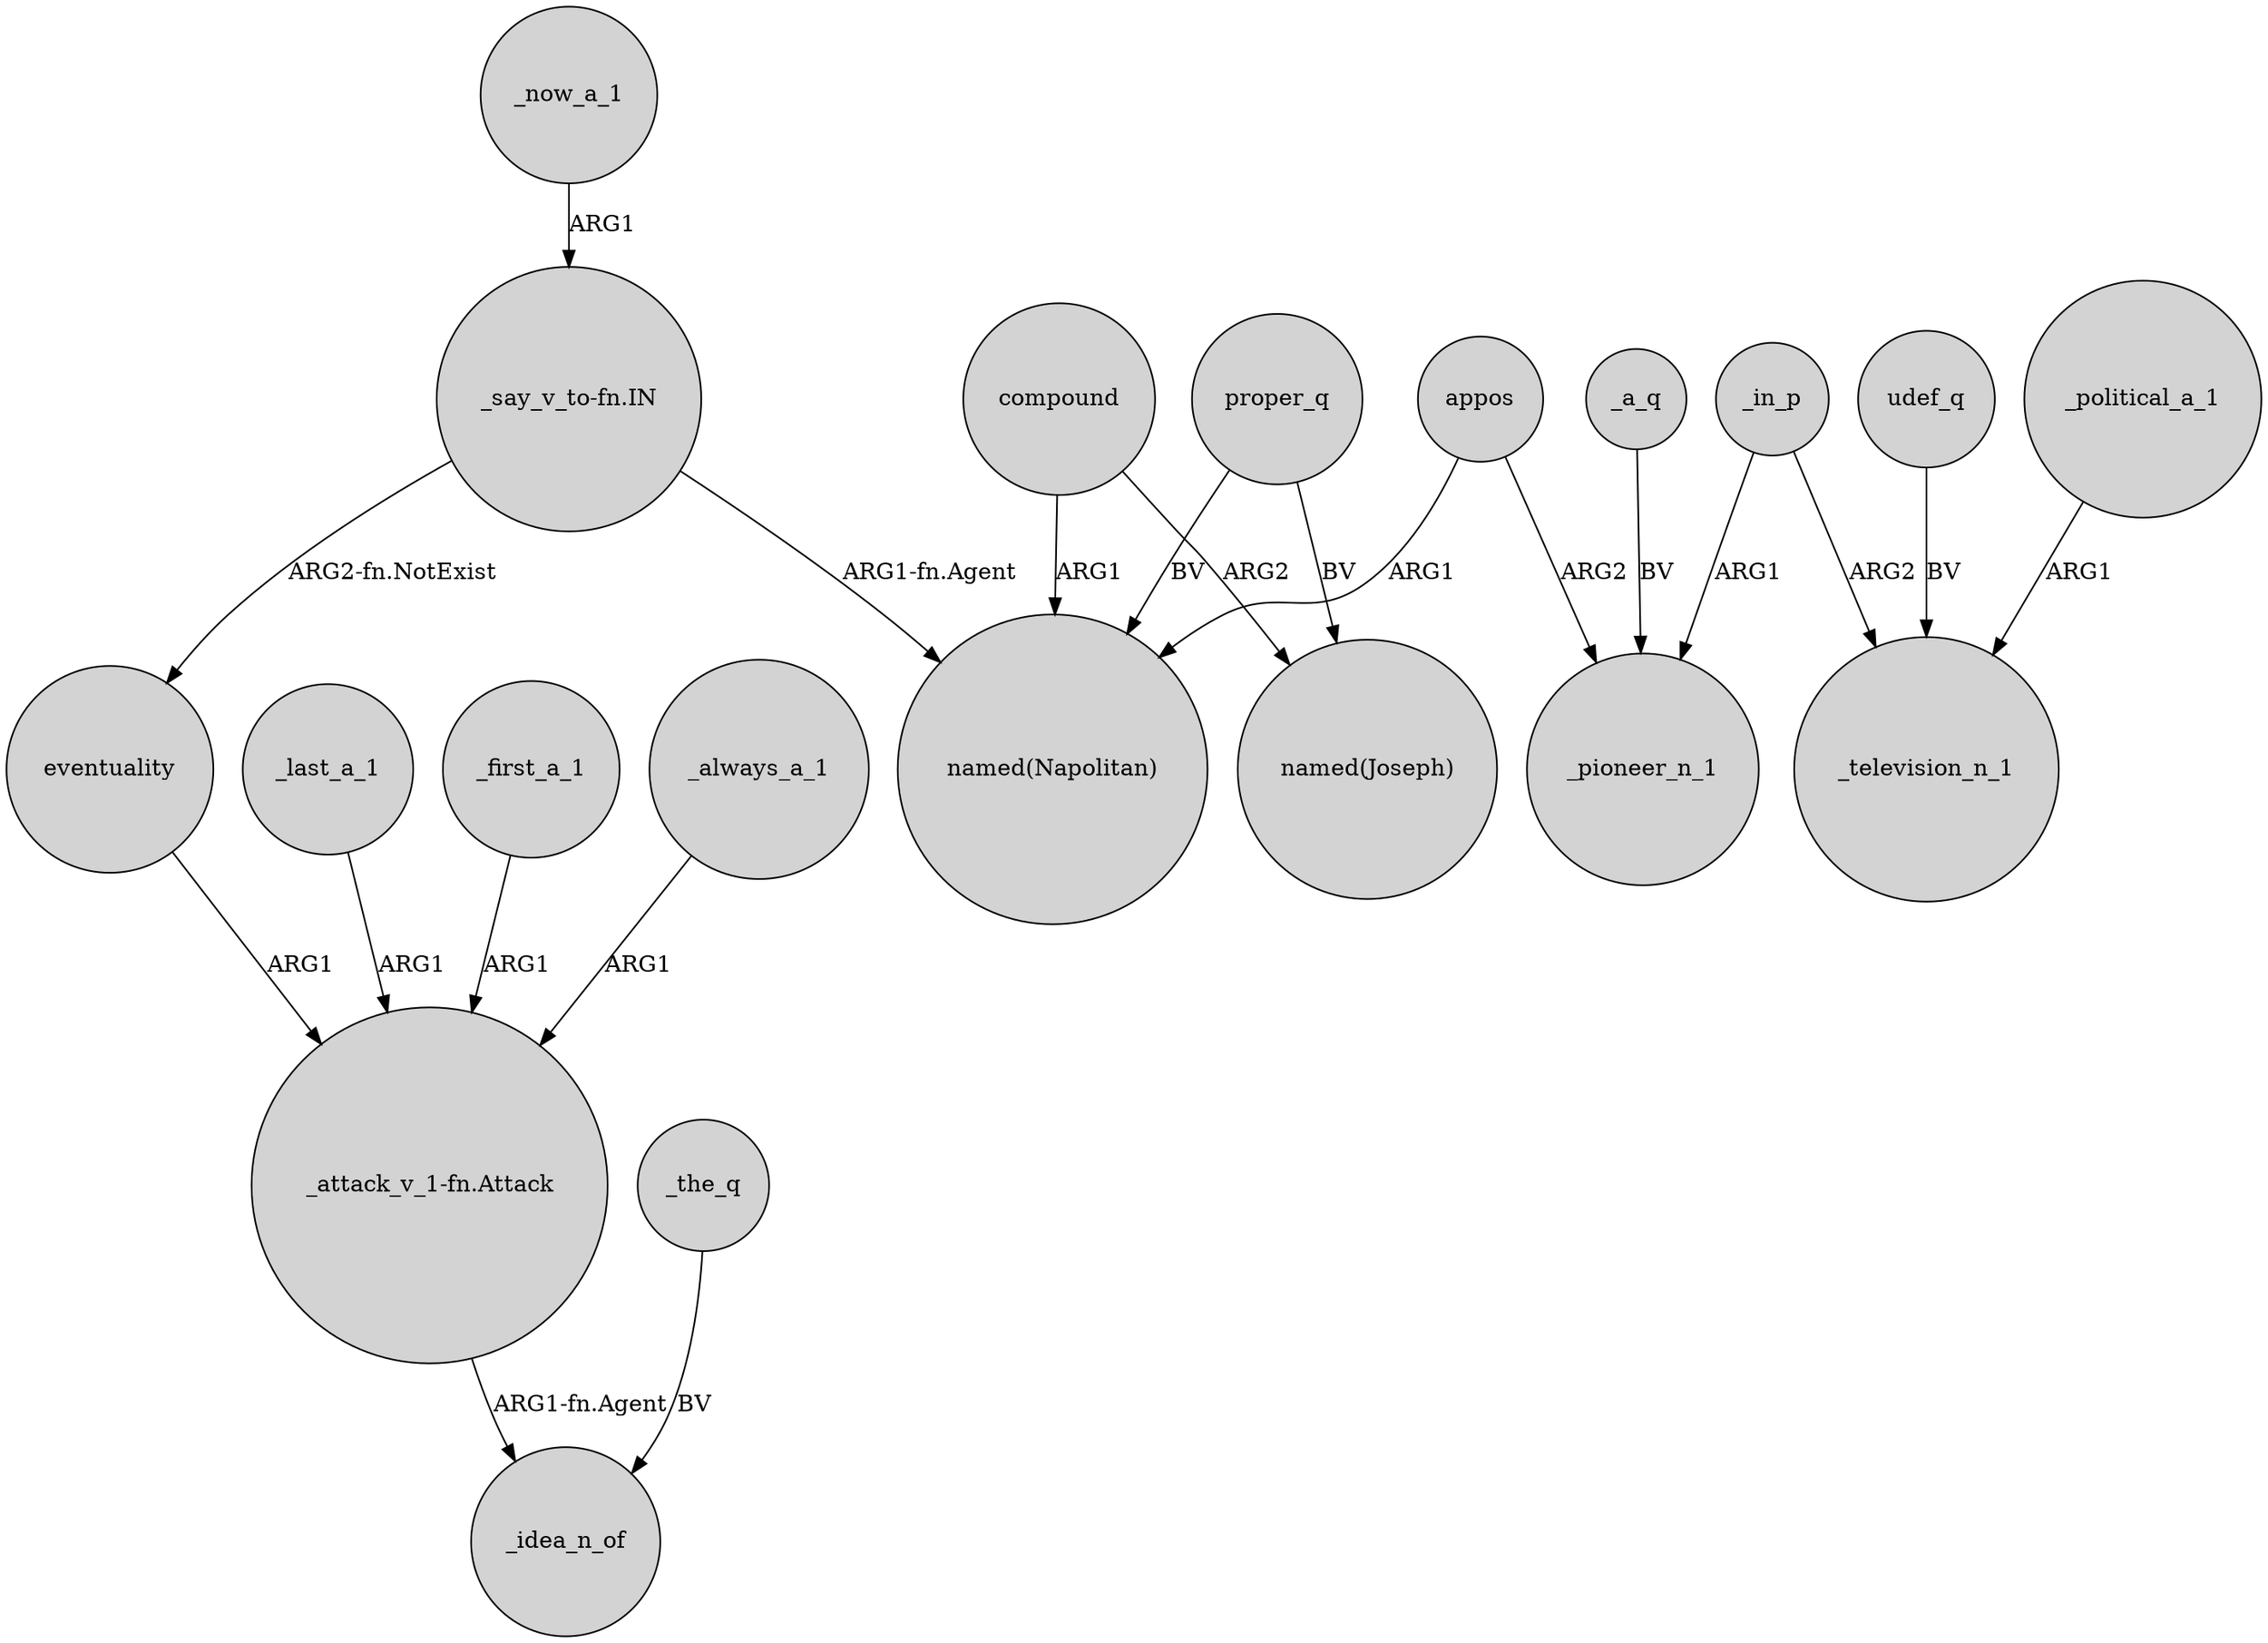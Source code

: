digraph {
	node [shape=circle style=filled]
	"_say_v_to-fn.IN" -> eventuality [label="ARG2-fn.NotExist"]
	appos -> "named(Napolitan)" [label=ARG1]
	proper_q -> "named(Napolitan)" [label=BV]
	compound -> "named(Napolitan)" [label=ARG1]
	_last_a_1 -> "_attack_v_1-fn.Attack" [label=ARG1]
	udef_q -> _television_n_1 [label=BV]
	"_say_v_to-fn.IN" -> "named(Napolitan)" [label="ARG1-fn.Agent"]
	_now_a_1 -> "_say_v_to-fn.IN" [label=ARG1]
	proper_q -> "named(Joseph)" [label=BV]
	_the_q -> _idea_n_of [label=BV]
	_political_a_1 -> _television_n_1 [label=ARG1]
	compound -> "named(Joseph)" [label=ARG2]
	_first_a_1 -> "_attack_v_1-fn.Attack" [label=ARG1]
	"_attack_v_1-fn.Attack" -> _idea_n_of [label="ARG1-fn.Agent"]
	_a_q -> _pioneer_n_1 [label=BV]
	_in_p -> _pioneer_n_1 [label=ARG1]
	appos -> _pioneer_n_1 [label=ARG2]
	_in_p -> _television_n_1 [label=ARG2]
	_always_a_1 -> "_attack_v_1-fn.Attack" [label=ARG1]
	eventuality -> "_attack_v_1-fn.Attack" [label=ARG1]
}
